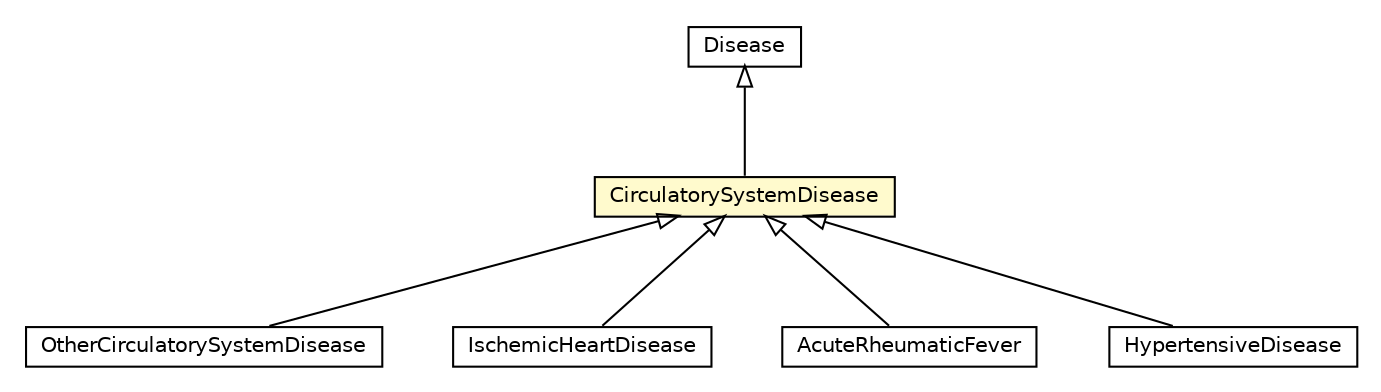 #!/usr/local/bin/dot
#
# Class diagram 
# Generated by UMLGraph version R5_6-24-gf6e263 (http://www.umlgraph.org/)
#

digraph G {
	edge [fontname="Helvetica",fontsize=10,labelfontname="Helvetica",labelfontsize=10];
	node [fontname="Helvetica",fontsize=10,shape=plaintext];
	nodesep=0.25;
	ranksep=0.5;
	// org.universAAL.ontology.ICD10CirculatorySystemDiseases.owl.OtherCirculatorySystemDisease
	c99151 [label=<<table title="org.universAAL.ontology.ICD10CirculatorySystemDiseases.owl.OtherCirculatorySystemDisease" border="0" cellborder="1" cellspacing="0" cellpadding="2" port="p" href="../../ICD10CirculatorySystemDiseases/owl/OtherCirculatorySystemDisease.html">
		<tr><td><table border="0" cellspacing="0" cellpadding="1">
<tr><td align="center" balign="center"> OtherCirculatorySystemDisease </td></tr>
		</table></td></tr>
		</table>>, URL="../../ICD10CirculatorySystemDiseases/owl/OtherCirculatorySystemDisease.html", fontname="Helvetica", fontcolor="black", fontsize=10.0];
	// org.universAAL.ontology.ICD10CirculatorySystemDiseases.owl.IschemicHeartDisease
	c99153 [label=<<table title="org.universAAL.ontology.ICD10CirculatorySystemDiseases.owl.IschemicHeartDisease" border="0" cellborder="1" cellspacing="0" cellpadding="2" port="p" href="../../ICD10CirculatorySystemDiseases/owl/IschemicHeartDisease.html">
		<tr><td><table border="0" cellspacing="0" cellpadding="1">
<tr><td align="center" balign="center"> IschemicHeartDisease </td></tr>
		</table></td></tr>
		</table>>, URL="../../ICD10CirculatorySystemDiseases/owl/IschemicHeartDisease.html", fontname="Helvetica", fontcolor="black", fontsize=10.0];
	// org.universAAL.ontology.ICD10CirculatorySystemDiseases.owl.AcuteRheumaticFever
	c99154 [label=<<table title="org.universAAL.ontology.ICD10CirculatorySystemDiseases.owl.AcuteRheumaticFever" border="0" cellborder="1" cellspacing="0" cellpadding="2" port="p" href="../../ICD10CirculatorySystemDiseases/owl/AcuteRheumaticFever.html">
		<tr><td><table border="0" cellspacing="0" cellpadding="1">
<tr><td align="center" balign="center"> AcuteRheumaticFever </td></tr>
		</table></td></tr>
		</table>>, URL="../../ICD10CirculatorySystemDiseases/owl/AcuteRheumaticFever.html", fontname="Helvetica", fontcolor="black", fontsize=10.0];
	// org.universAAL.ontology.ICD10CirculatorySystemDiseases.owl.HypertensiveDisease
	c99155 [label=<<table title="org.universAAL.ontology.ICD10CirculatorySystemDiseases.owl.HypertensiveDisease" border="0" cellborder="1" cellspacing="0" cellpadding="2" port="p" href="../../ICD10CirculatorySystemDiseases/owl/HypertensiveDisease.html">
		<tr><td><table border="0" cellspacing="0" cellpadding="1">
<tr><td align="center" balign="center"> HypertensiveDisease </td></tr>
		</table></td></tr>
		</table>>, URL="../../ICD10CirculatorySystemDiseases/owl/HypertensiveDisease.html", fontname="Helvetica", fontcolor="black", fontsize=10.0];
	// org.universAAL.ontology.ICD10Diseases.owl.CirculatorySystemDisease
	c99160 [label=<<table title="org.universAAL.ontology.ICD10Diseases.owl.CirculatorySystemDisease" border="0" cellborder="1" cellspacing="0" cellpadding="2" port="p" bgcolor="lemonChiffon" href="./CirculatorySystemDisease.html">
		<tr><td><table border="0" cellspacing="0" cellpadding="1">
<tr><td align="center" balign="center"> CirculatorySystemDisease </td></tr>
		</table></td></tr>
		</table>>, URL="./CirculatorySystemDisease.html", fontname="Helvetica", fontcolor="black", fontsize=10.0];
	// org.universAAL.ontology.disease.owl.Disease
	c99173 [label=<<table title="org.universAAL.ontology.disease.owl.Disease" border="0" cellborder="1" cellspacing="0" cellpadding="2" port="p" href="../../disease/owl/Disease.html">
		<tr><td><table border="0" cellspacing="0" cellpadding="1">
<tr><td align="center" balign="center"> Disease </td></tr>
		</table></td></tr>
		</table>>, URL="../../disease/owl/Disease.html", fontname="Helvetica", fontcolor="black", fontsize=10.0];
	//org.universAAL.ontology.ICD10CirculatorySystemDiseases.owl.OtherCirculatorySystemDisease extends org.universAAL.ontology.ICD10Diseases.owl.CirculatorySystemDisease
	c99160:p -> c99151:p [dir=back,arrowtail=empty];
	//org.universAAL.ontology.ICD10CirculatorySystemDiseases.owl.IschemicHeartDisease extends org.universAAL.ontology.ICD10Diseases.owl.CirculatorySystemDisease
	c99160:p -> c99153:p [dir=back,arrowtail=empty];
	//org.universAAL.ontology.ICD10CirculatorySystemDiseases.owl.AcuteRheumaticFever extends org.universAAL.ontology.ICD10Diseases.owl.CirculatorySystemDisease
	c99160:p -> c99154:p [dir=back,arrowtail=empty];
	//org.universAAL.ontology.ICD10CirculatorySystemDiseases.owl.HypertensiveDisease extends org.universAAL.ontology.ICD10Diseases.owl.CirculatorySystemDisease
	c99160:p -> c99155:p [dir=back,arrowtail=empty];
	//org.universAAL.ontology.ICD10Diseases.owl.CirculatorySystemDisease extends org.universAAL.ontology.disease.owl.Disease
	c99173:p -> c99160:p [dir=back,arrowtail=empty];
}

